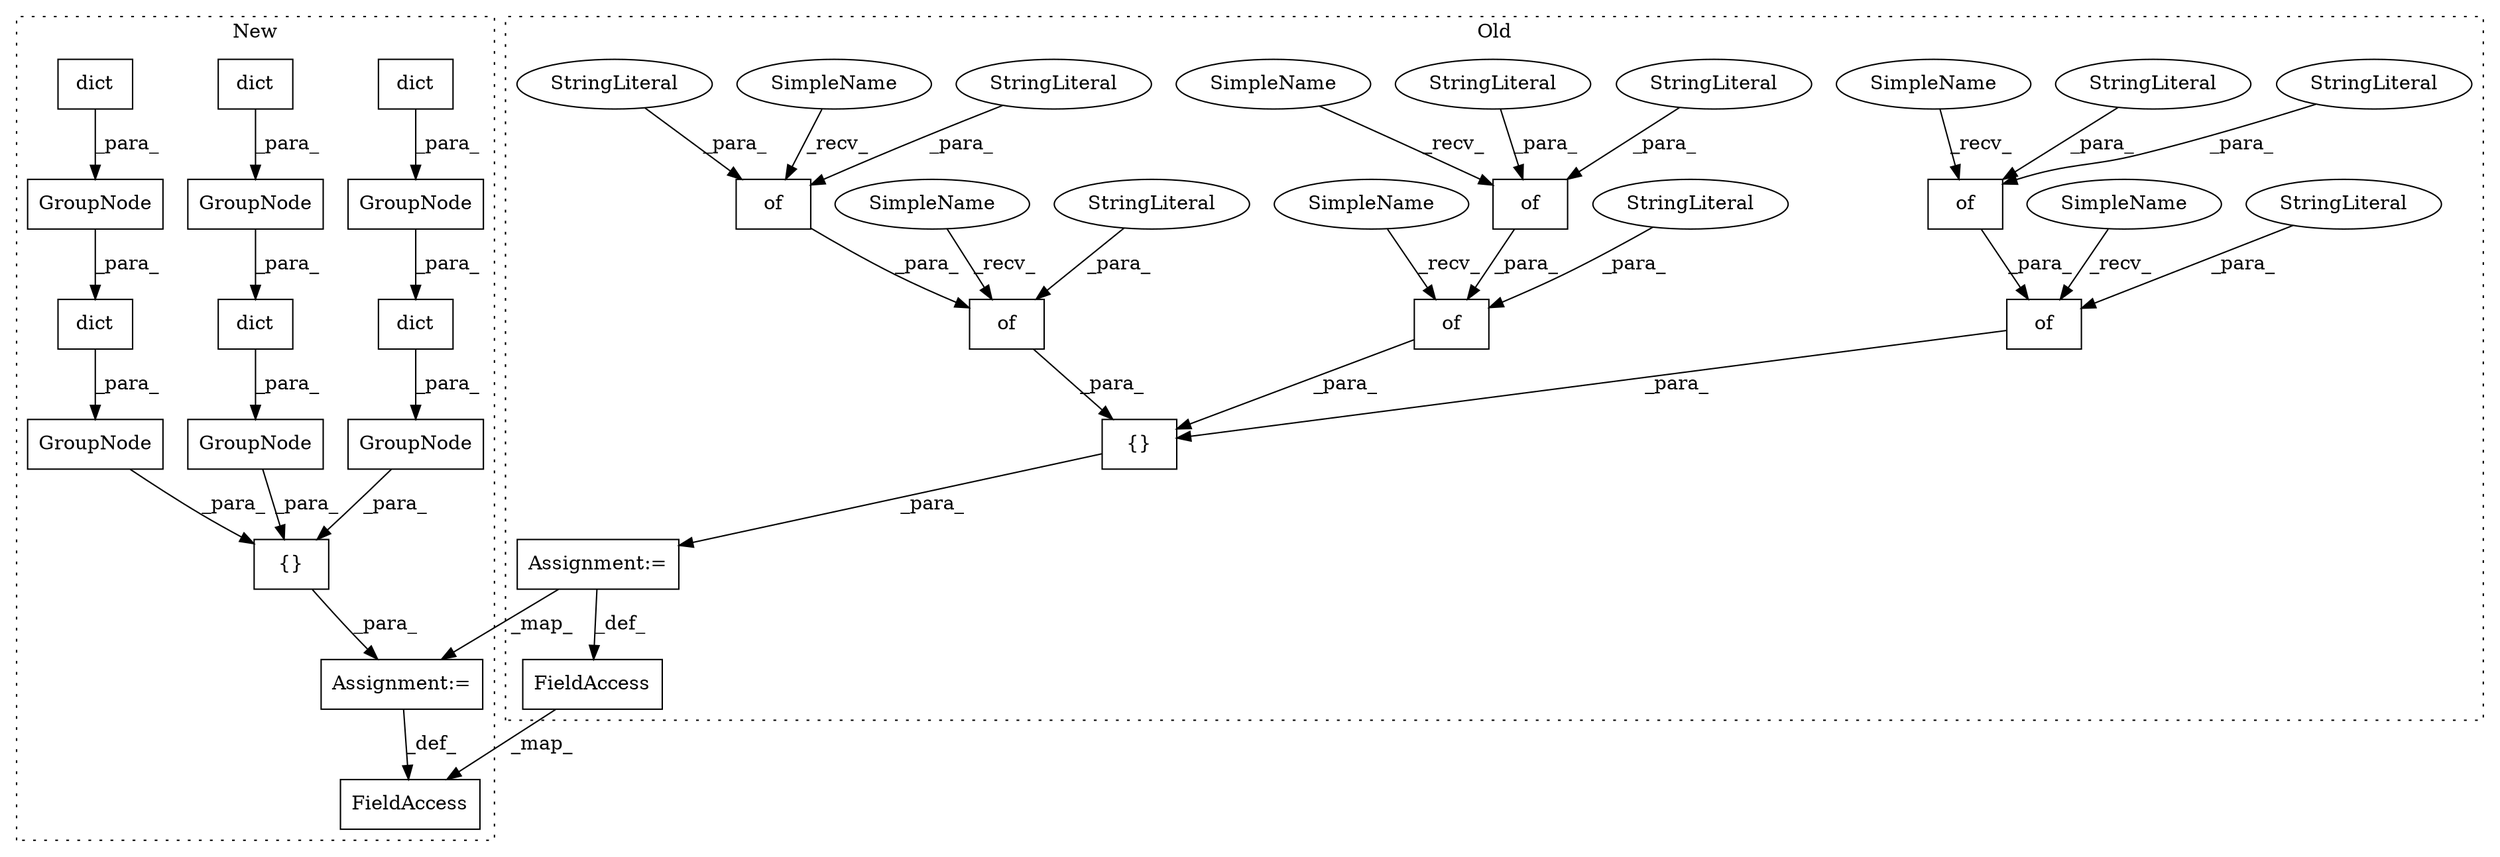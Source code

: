 digraph G {
subgraph cluster0 {
1 [label="{}" a="4" s="355,469" l="1,1" shape="box"];
3 [label="FieldAccess" a="22" s="300" l="18" shape="box"];
6 [label="of" a="32" s="449,467" l="3,1" shape="box"];
8 [label="of" a="32" s="436,468" l="3,1" shape="box"];
15 [label="StringLiteral" a="45" s="452" l="7" shape="ellipse"];
16 [label="of" a="32" s="411,429" l="3,1" shape="box"];
21 [label="StringLiteral" a="45" s="460" l="7" shape="ellipse"];
22 [label="of" a="32" s="398,430" l="3,1" shape="box"];
23 [label="StringLiteral" a="45" s="414" l="7" shape="ellipse"];
24 [label="of" a="32" s="360,392" l="3,1" shape="box"];
25 [label="StringLiteral" a="45" s="422" l="7" shape="ellipse"];
26 [label="of" a="32" s="373,391" l="3,1" shape="box"];
27 [label="StringLiteral" a="45" s="401" l="5" shape="ellipse"];
28 [label="StringLiteral" a="45" s="384" l="7" shape="ellipse"];
29 [label="StringLiteral" a="45" s="439" l="5" shape="ellipse"];
30 [label="StringLiteral" a="45" s="363" l="5" shape="ellipse"];
31 [label="StringLiteral" a="45" s="376" l="7" shape="ellipse"];
32 [label="Assignment:=" a="7" s="318" l="1" shape="box"];
34 [label="SimpleName" a="42" s="356" l="3" shape="ellipse"];
35 [label="SimpleName" a="42" s="445" l="3" shape="ellipse"];
36 [label="SimpleName" a="42" s="394" l="3" shape="ellipse"];
37 [label="SimpleName" a="42" s="369" l="3" shape="ellipse"];
38 [label="SimpleName" a="42" s="432" l="3" shape="ellipse"];
39 [label="SimpleName" a="42" s="407" l="3" shape="ellipse"];
label = "Old";
style="dotted";
}
subgraph cluster1 {
2 [label="GroupNode" a="32" s="478,511" l="10,1" shape="box"];
4 [label="FieldAccess" a="22" s="371" l="18" shape="box"];
5 [label="{}" a="4" s="407,512" l="1,1" shape="box"];
7 [label="dict" a="32" s="488,510" l="5,1" shape="box"];
9 [label="GroupNode" a="32" s="493,509" l="10,1" shape="box"];
10 [label="dict" a="32" s="503" l="6" shape="box"];
11 [label="GroupNode" a="32" s="443,476" l="10,1" shape="box"];
12 [label="dict" a="32" s="468" l="6" shape="box"];
13 [label="GroupNode" a="32" s="458,474" l="10,1" shape="box"];
14 [label="dict" a="32" s="433" l="6" shape="box"];
17 [label="GroupNode" a="32" s="408,441" l="10,1" shape="box"];
18 [label="dict" a="32" s="418,440" l="5,1" shape="box"];
19 [label="GroupNode" a="32" s="423,439" l="10,1" shape="box"];
20 [label="dict" a="32" s="453,475" l="5,1" shape="box"];
33 [label="Assignment:=" a="7" s="389" l="1" shape="box"];
label = "New";
style="dotted";
}
1 -> 32 [label="_para_"];
2 -> 5 [label="_para_"];
3 -> 4 [label="_map_"];
5 -> 33 [label="_para_"];
6 -> 8 [label="_para_"];
7 -> 2 [label="_para_"];
8 -> 1 [label="_para_"];
9 -> 7 [label="_para_"];
10 -> 9 [label="_para_"];
11 -> 5 [label="_para_"];
12 -> 13 [label="_para_"];
13 -> 20 [label="_para_"];
14 -> 19 [label="_para_"];
15 -> 6 [label="_para_"];
16 -> 22 [label="_para_"];
17 -> 5 [label="_para_"];
18 -> 17 [label="_para_"];
19 -> 18 [label="_para_"];
20 -> 11 [label="_para_"];
21 -> 6 [label="_para_"];
22 -> 1 [label="_para_"];
23 -> 16 [label="_para_"];
24 -> 1 [label="_para_"];
25 -> 16 [label="_para_"];
26 -> 24 [label="_para_"];
27 -> 22 [label="_para_"];
28 -> 26 [label="_para_"];
29 -> 8 [label="_para_"];
30 -> 24 [label="_para_"];
31 -> 26 [label="_para_"];
32 -> 3 [label="_def_"];
32 -> 33 [label="_map_"];
33 -> 4 [label="_def_"];
34 -> 24 [label="_recv_"];
35 -> 6 [label="_recv_"];
36 -> 22 [label="_recv_"];
37 -> 26 [label="_recv_"];
38 -> 8 [label="_recv_"];
39 -> 16 [label="_recv_"];
}